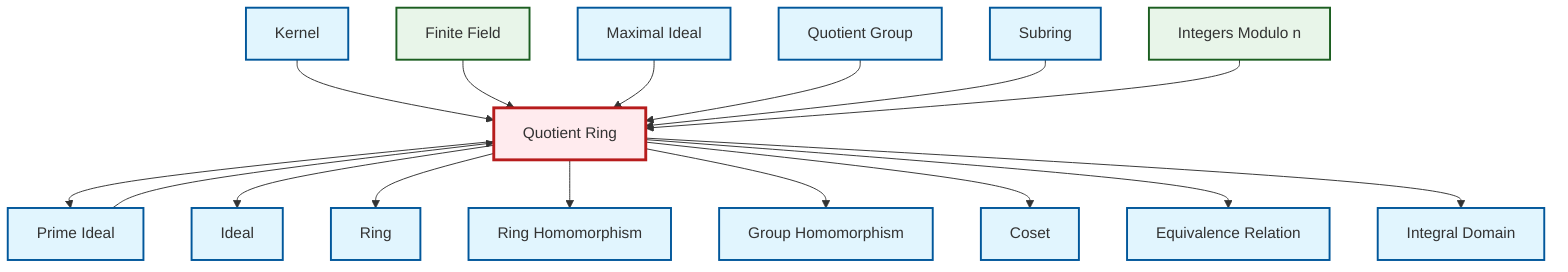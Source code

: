 graph TD
    classDef definition fill:#e1f5fe,stroke:#01579b,stroke-width:2px
    classDef theorem fill:#f3e5f5,stroke:#4a148c,stroke-width:2px
    classDef axiom fill:#fff3e0,stroke:#e65100,stroke-width:2px
    classDef example fill:#e8f5e9,stroke:#1b5e20,stroke-width:2px
    classDef current fill:#ffebee,stroke:#b71c1c,stroke-width:3px
    def-ideal["Ideal"]:::definition
    def-maximal-ideal["Maximal Ideal"]:::definition
    def-homomorphism["Group Homomorphism"]:::definition
    def-kernel["Kernel"]:::definition
    def-ring["Ring"]:::definition
    def-quotient-group["Quotient Group"]:::definition
    def-prime-ideal["Prime Ideal"]:::definition
    ex-quotient-integers-mod-n["Integers Modulo n"]:::example
    def-integral-domain["Integral Domain"]:::definition
    def-equivalence-relation["Equivalence Relation"]:::definition
    def-subring["Subring"]:::definition
    def-coset["Coset"]:::definition
    def-quotient-ring["Quotient Ring"]:::definition
    ex-finite-field["Finite Field"]:::example
    def-ring-homomorphism["Ring Homomorphism"]:::definition
    def-kernel --> def-quotient-ring
    def-quotient-ring --> def-prime-ideal
    def-quotient-ring --> def-ideal
    def-quotient-ring --> def-ring
    ex-finite-field --> def-quotient-ring
    def-quotient-ring --> def-ring-homomorphism
    def-quotient-ring --> def-homomorphism
    def-maximal-ideal --> def-quotient-ring
    def-quotient-ring --> def-coset
    def-quotient-group --> def-quotient-ring
    def-prime-ideal --> def-quotient-ring
    def-quotient-ring --> def-equivalence-relation
    def-subring --> def-quotient-ring
    def-quotient-ring --> def-integral-domain
    ex-quotient-integers-mod-n --> def-quotient-ring
    class def-quotient-ring current